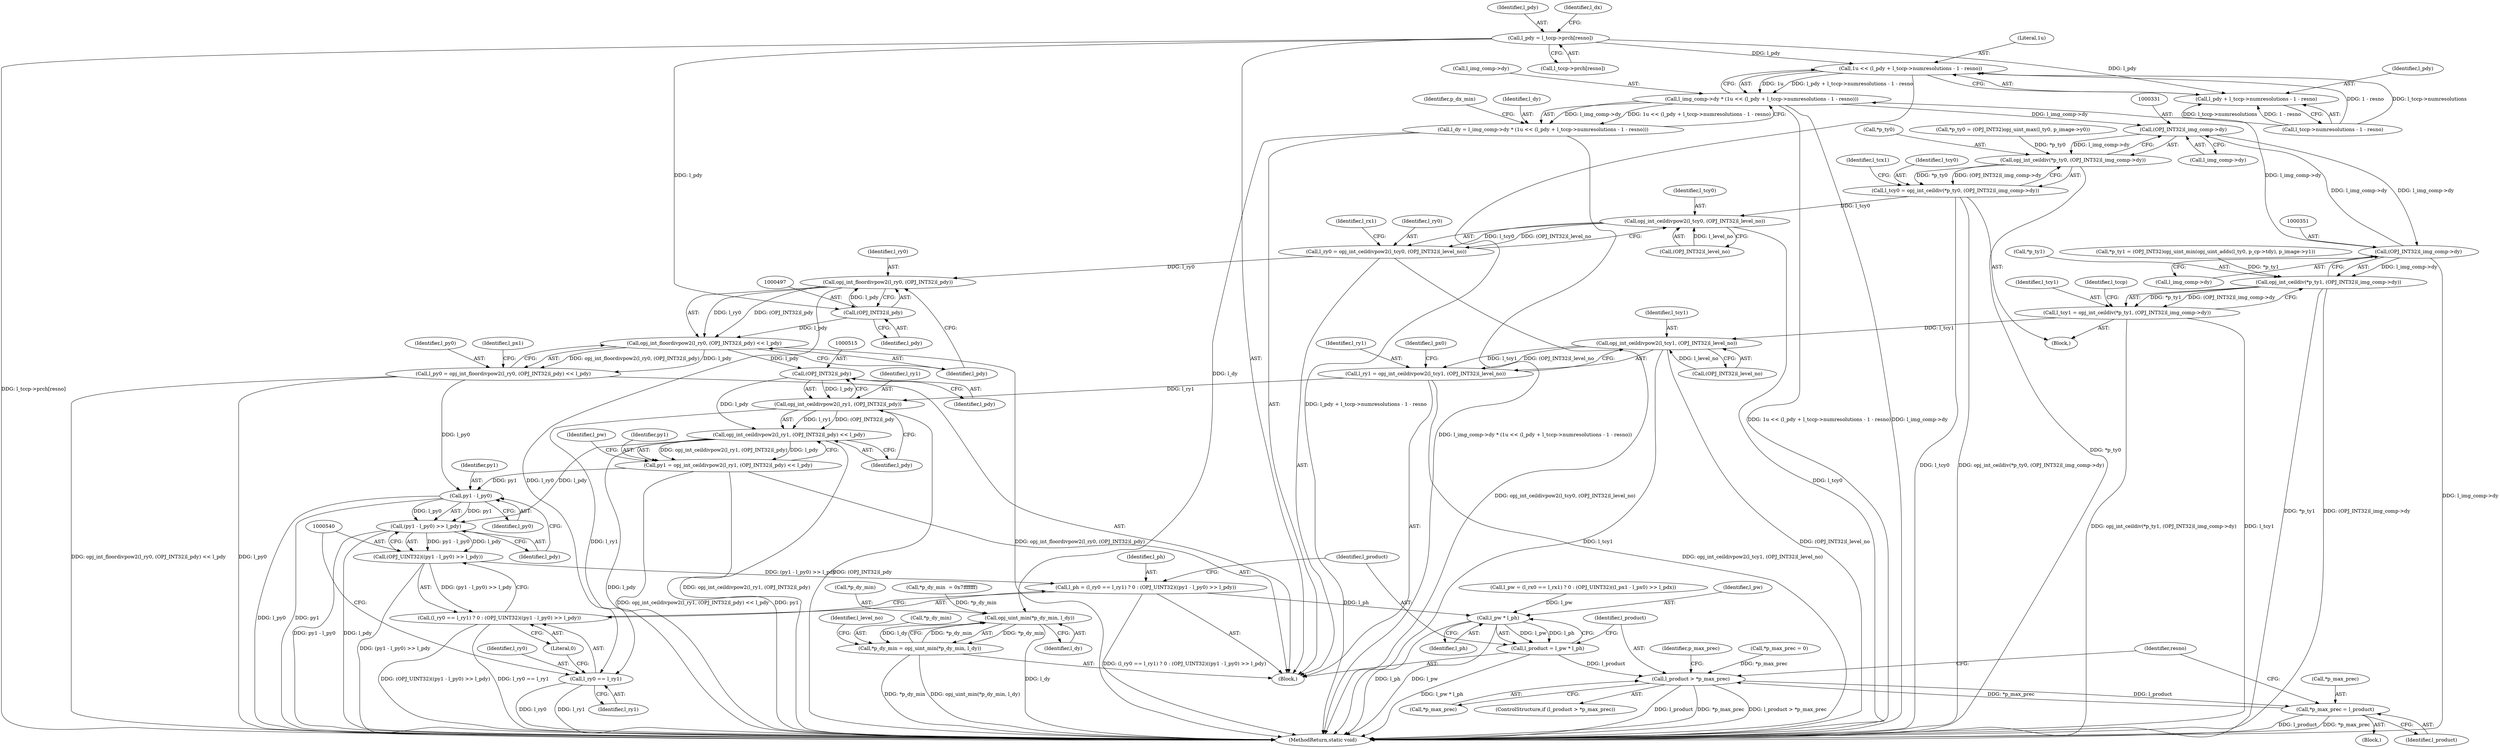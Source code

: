 digraph "0_openjpeg_c58df149900df862806d0e892859b41115875845@array" {
"1000390" [label="(Call,l_pdy = l_tccp->prch[resno])"];
"1000420" [label="(Call,1u << (l_pdy + l_tccp->numresolutions - 1 - resno))"];
"1000416" [label="(Call,l_img_comp->dy * (1u << (l_pdy + l_tccp->numresolutions - 1 - resno)))"];
"1000330" [label="(Call,(OPJ_INT32)l_img_comp->dy)"];
"1000327" [label="(Call,opj_int_ceildiv(*p_ty0, (OPJ_INT32)l_img_comp->dy))"];
"1000325" [label="(Call,l_tcy0 = opj_int_ceildiv(*p_ty0, (OPJ_INT32)l_img_comp->dy))"];
"1000463" [label="(Call,opj_int_ceildivpow2(l_tcy0, (OPJ_INT32)l_level_no))"];
"1000461" [label="(Call,l_ry0 = opj_int_ceildivpow2(l_tcy0, (OPJ_INT32)l_level_no))"];
"1000494" [label="(Call,opj_int_floordivpow2(l_ry0, (OPJ_INT32)l_pdy))"];
"1000493" [label="(Call,opj_int_floordivpow2(l_ry0, (OPJ_INT32)l_pdy) << l_pdy)"];
"1000491" [label="(Call,l_py0 = opj_int_floordivpow2(l_ry0, (OPJ_INT32)l_pdy) << l_pdy)"];
"1000542" [label="(Call,py1 - l_py0)"];
"1000541" [label="(Call,(py1 - l_py0) >> l_pdy)"];
"1000539" [label="(Call,(OPJ_UINT32)((py1 - l_py0) >> l_pdy))"];
"1000532" [label="(Call,l_ph = (l_ry0 == l_ry1) ? 0 : (OPJ_UINT32)((py1 - l_py0) >> l_pdy))"];
"1000548" [label="(Call,l_pw * l_ph)"];
"1000546" [label="(Call,l_product = l_pw * l_ph)"];
"1000552" [label="(Call,l_product > *p_max_prec)"];
"1000557" [label="(Call,*p_max_prec = l_product)"];
"1000534" [label="(Call,(l_ry0 == l_ry1) ? 0 : (OPJ_UINT32)((py1 - l_py0) >> l_pdy))"];
"1000514" [label="(Call,(OPJ_INT32)l_pdy)"];
"1000512" [label="(Call,opj_int_ceildivpow2(l_ry1, (OPJ_INT32)l_pdy))"];
"1000511" [label="(Call,opj_int_ceildivpow2(l_ry1, (OPJ_INT32)l_pdy) << l_pdy)"];
"1000509" [label="(Call,py1 = opj_int_ceildivpow2(l_ry1, (OPJ_INT32)l_pdy) << l_pdy)"];
"1000535" [label="(Call,l_ry0 == l_ry1)"];
"1000350" [label="(Call,(OPJ_INT32)l_img_comp->dy)"];
"1000347" [label="(Call,opj_int_ceildiv(*p_ty1, (OPJ_INT32)l_img_comp->dy))"];
"1000345" [label="(Call,l_tcy1 = opj_int_ceildiv(*p_ty1, (OPJ_INT32)l_img_comp->dy))"];
"1000477" [label="(Call,opj_int_ceildivpow2(l_tcy1, (OPJ_INT32)l_level_no))"];
"1000475" [label="(Call,l_ry1 = opj_int_ceildivpow2(l_tcy1, (OPJ_INT32)l_level_no))"];
"1000414" [label="(Call,l_dy = l_img_comp->dy * (1u << (l_pdy + l_tccp->numresolutions - 1 - resno)))"];
"1000441" [label="(Call,opj_uint_min(*p_dy_min, l_dy))"];
"1000438" [label="(Call,*p_dy_min = opj_uint_min(*p_dy_min, l_dy))"];
"1000422" [label="(Call,l_pdy + l_tccp->numresolutions - 1 - resno)"];
"1000496" [label="(Call,(OPJ_INT32)l_pdy)"];
"1000494" [label="(Call,opj_int_floordivpow2(l_ry0, (OPJ_INT32)l_pdy))"];
"1000519" [label="(Identifier,l_pw)"];
"1000326" [label="(Identifier,l_tcy0)"];
"1000391" [label="(Identifier,l_pdy)"];
"1000477" [label="(Call,opj_int_ceildivpow2(l_tcy1, (OPJ_INT32)l_level_no))"];
"1000509" [label="(Call,py1 = opj_int_ceildivpow2(l_ry1, (OPJ_INT32)l_pdy) << l_pdy)"];
"1000464" [label="(Identifier,l_tcy0)"];
"1000469" [label="(Identifier,l_rx1)"];
"1000547" [label="(Identifier,l_product)"];
"1000533" [label="(Identifier,l_ph)"];
"1000475" [label="(Call,l_ry1 = opj_int_ceildivpow2(l_tcy1, (OPJ_INT32)l_level_no))"];
"1000551" [label="(ControlStructure,if (l_product > *p_max_prec))"];
"1000514" [label="(Call,(OPJ_INT32)l_pdy)"];
"1000495" [label="(Identifier,l_ry0)"];
"1000345" [label="(Call,l_tcy1 = opj_int_ceildiv(*p_ty1, (OPJ_INT32)l_img_comp->dy))"];
"1000492" [label="(Identifier,l_py0)"];
"1000352" [label="(Call,l_img_comp->dy)"];
"1000532" [label="(Call,l_ph = (l_ry0 == l_ry1) ? 0 : (OPJ_UINT32)((py1 - l_py0) >> l_pdy))"];
"1000336" [label="(Identifier,l_tcx1)"];
"1000415" [label="(Identifier,l_dy)"];
"1000330" [label="(Call,(OPJ_INT32)l_img_comp->dy)"];
"1000444" [label="(Identifier,l_dy)"];
"1000491" [label="(Call,l_py0 = opj_int_floordivpow2(l_ry0, (OPJ_INT32)l_pdy) << l_pdy)"];
"1000517" [label="(Identifier,l_pdy)"];
"1000433" [label="(Identifier,p_dx_min)"];
"1000542" [label="(Call,py1 - l_py0)"];
"1000479" [label="(Call,(OPJ_INT32)l_level_no)"];
"1000513" [label="(Identifier,l_ry1)"];
"1000461" [label="(Call,l_ry0 = opj_int_ceildivpow2(l_tcy0, (OPJ_INT32)l_level_no))"];
"1000421" [label="(Literal,1u)"];
"1000478" [label="(Identifier,l_tcy1)"];
"1000498" [label="(Identifier,l_pdy)"];
"1000565" [label="(MethodReturn,static void)"];
"1000255" [label="(Call,*p_ty1 = (OPJ_INT32)opj_uint_min(opj_uint_adds(l_ty0, p_cp->tdy), p_image->y1))"];
"1000422" [label="(Call,l_pdy + l_tccp->numresolutions - 1 - resno)"];
"1000346" [label="(Identifier,l_tcy1)"];
"1000536" [label="(Identifier,l_ry0)"];
"1000541" [label="(Call,(py1 - l_py0) >> l_pdy)"];
"1000483" [label="(Identifier,l_px0)"];
"1000493" [label="(Call,opj_int_floordivpow2(l_ry0, (OPJ_INT32)l_pdy) << l_pdy)"];
"1000546" [label="(Call,l_product = l_pw * l_ph)"];
"1000550" [label="(Identifier,l_ph)"];
"1000499" [label="(Identifier,l_pdy)"];
"1000535" [label="(Call,l_ry0 == l_ry1)"];
"1000438" [label="(Call,*p_dy_min = opj_uint_min(*p_dy_min, l_dy))"];
"1000446" [label="(Identifier,l_level_no)"];
"1000417" [label="(Call,l_img_comp->dy)"];
"1000559" [label="(Identifier,p_max_prec)"];
"1000463" [label="(Call,opj_int_ceildivpow2(l_tcy0, (OPJ_INT32)l_level_no))"];
"1000439" [label="(Call,*p_dy_min)"];
"1000392" [label="(Call,l_tccp->prch[resno])"];
"1000332" [label="(Call,l_img_comp->dy)"];
"1000537" [label="(Identifier,l_ry1)"];
"1000325" [label="(Call,l_tcy0 = opj_int_ceildiv(*p_ty0, (OPJ_INT32)l_img_comp->dy))"];
"1000380" [label="(Block,)"];
"1000511" [label="(Call,opj_int_ceildivpow2(l_ry1, (OPJ_INT32)l_pdy) << l_pdy)"];
"1000328" [label="(Call,*p_ty0)"];
"1000379" [label="(Identifier,resno)"];
"1000516" [label="(Identifier,l_pdy)"];
"1000548" [label="(Call,l_pw * l_ph)"];
"1000510" [label="(Identifier,py1)"];
"1000348" [label="(Call,*p_ty1)"];
"1000442" [label="(Call,*p_dy_min)"];
"1000501" [label="(Identifier,l_px1)"];
"1000296" [label="(Block,)"];
"1000462" [label="(Identifier,l_ry0)"];
"1000423" [label="(Identifier,l_pdy)"];
"1000549" [label="(Identifier,l_pw)"];
"1000420" [label="(Call,1u << (l_pdy + l_tccp->numresolutions - 1 - resno))"];
"1000327" [label="(Call,opj_int_ceildiv(*p_ty0, (OPJ_INT32)l_img_comp->dy))"];
"1000556" [label="(Block,)"];
"1000496" [label="(Call,(OPJ_INT32)l_pdy)"];
"1000558" [label="(Call,*p_max_prec)"];
"1000476" [label="(Identifier,l_ry1)"];
"1000539" [label="(Call,(OPJ_UINT32)((py1 - l_py0) >> l_pdy))"];
"1000465" [label="(Call,(OPJ_INT32)l_level_no)"];
"1000347" [label="(Call,opj_int_ceildiv(*p_ty1, (OPJ_INT32)l_img_comp->dy))"];
"1000557" [label="(Call,*p_max_prec = l_product)"];
"1000545" [label="(Identifier,l_pdy)"];
"1000554" [label="(Call,*p_max_prec)"];
"1000560" [label="(Identifier,l_product)"];
"1000512" [label="(Call,opj_int_ceildivpow2(l_ry1, (OPJ_INT32)l_pdy))"];
"1000534" [label="(Call,(l_ry0 == l_ry1) ? 0 : (OPJ_UINT32)((py1 - l_py0) >> l_pdy))"];
"1000424" [label="(Call,l_tccp->numresolutions - 1 - resno)"];
"1000553" [label="(Identifier,l_product)"];
"1000398" [label="(Identifier,l_dx)"];
"1000552" [label="(Call,l_product > *p_max_prec)"];
"1000441" [label="(Call,opj_uint_min(*p_dy_min, l_dy))"];
"1000281" [label="(Call,*p_dy_min  = 0x7fffffff)"];
"1000390" [label="(Call,l_pdy = l_tccp->prch[resno])"];
"1000269" [label="(Call,*p_max_prec = 0)"];
"1000350" [label="(Call,(OPJ_INT32)l_img_comp->dy)"];
"1000544" [label="(Identifier,l_py0)"];
"1000358" [label="(Identifier,l_tccp)"];
"1000538" [label="(Literal,0)"];
"1000414" [label="(Call,l_dy = l_img_comp->dy * (1u << (l_pdy + l_tccp->numresolutions - 1 - resno)))"];
"1000543" [label="(Identifier,py1)"];
"1000245" [label="(Call,*p_ty0 = (OPJ_INT32)opj_uint_max(l_ty0, p_image->y0))"];
"1000518" [label="(Call,l_pw = (l_rx0 == l_rx1) ? 0 : (OPJ_UINT32)((l_px1 - l_px0) >> l_pdx))"];
"1000416" [label="(Call,l_img_comp->dy * (1u << (l_pdy + l_tccp->numresolutions - 1 - resno)))"];
"1000390" -> "1000380"  [label="AST: "];
"1000390" -> "1000392"  [label="CFG: "];
"1000391" -> "1000390"  [label="AST: "];
"1000392" -> "1000390"  [label="AST: "];
"1000398" -> "1000390"  [label="CFG: "];
"1000390" -> "1000565"  [label="DDG: l_tccp->prch[resno]"];
"1000390" -> "1000420"  [label="DDG: l_pdy"];
"1000390" -> "1000422"  [label="DDG: l_pdy"];
"1000390" -> "1000496"  [label="DDG: l_pdy"];
"1000420" -> "1000416"  [label="AST: "];
"1000420" -> "1000422"  [label="CFG: "];
"1000421" -> "1000420"  [label="AST: "];
"1000422" -> "1000420"  [label="AST: "];
"1000416" -> "1000420"  [label="CFG: "];
"1000420" -> "1000565"  [label="DDG: l_pdy + l_tccp->numresolutions - 1 - resno"];
"1000420" -> "1000416"  [label="DDG: 1u"];
"1000420" -> "1000416"  [label="DDG: l_pdy + l_tccp->numresolutions - 1 - resno"];
"1000424" -> "1000420"  [label="DDG: l_tccp->numresolutions"];
"1000424" -> "1000420"  [label="DDG: 1 - resno"];
"1000416" -> "1000414"  [label="AST: "];
"1000417" -> "1000416"  [label="AST: "];
"1000414" -> "1000416"  [label="CFG: "];
"1000416" -> "1000565"  [label="DDG: 1u << (l_pdy + l_tccp->numresolutions - 1 - resno)"];
"1000416" -> "1000565"  [label="DDG: l_img_comp->dy"];
"1000416" -> "1000330"  [label="DDG: l_img_comp->dy"];
"1000416" -> "1000414"  [label="DDG: l_img_comp->dy"];
"1000416" -> "1000414"  [label="DDG: 1u << (l_pdy + l_tccp->numresolutions - 1 - resno)"];
"1000350" -> "1000416"  [label="DDG: l_img_comp->dy"];
"1000330" -> "1000327"  [label="AST: "];
"1000330" -> "1000332"  [label="CFG: "];
"1000331" -> "1000330"  [label="AST: "];
"1000332" -> "1000330"  [label="AST: "];
"1000327" -> "1000330"  [label="CFG: "];
"1000330" -> "1000327"  [label="DDG: l_img_comp->dy"];
"1000350" -> "1000330"  [label="DDG: l_img_comp->dy"];
"1000330" -> "1000350"  [label="DDG: l_img_comp->dy"];
"1000327" -> "1000325"  [label="AST: "];
"1000328" -> "1000327"  [label="AST: "];
"1000325" -> "1000327"  [label="CFG: "];
"1000327" -> "1000565"  [label="DDG: *p_ty0"];
"1000327" -> "1000325"  [label="DDG: *p_ty0"];
"1000327" -> "1000325"  [label="DDG: (OPJ_INT32)l_img_comp->dy"];
"1000245" -> "1000327"  [label="DDG: *p_ty0"];
"1000325" -> "1000296"  [label="AST: "];
"1000326" -> "1000325"  [label="AST: "];
"1000336" -> "1000325"  [label="CFG: "];
"1000325" -> "1000565"  [label="DDG: l_tcy0"];
"1000325" -> "1000565"  [label="DDG: opj_int_ceildiv(*p_ty0, (OPJ_INT32)l_img_comp->dy)"];
"1000325" -> "1000463"  [label="DDG: l_tcy0"];
"1000463" -> "1000461"  [label="AST: "];
"1000463" -> "1000465"  [label="CFG: "];
"1000464" -> "1000463"  [label="AST: "];
"1000465" -> "1000463"  [label="AST: "];
"1000461" -> "1000463"  [label="CFG: "];
"1000463" -> "1000565"  [label="DDG: l_tcy0"];
"1000463" -> "1000461"  [label="DDG: l_tcy0"];
"1000463" -> "1000461"  [label="DDG: (OPJ_INT32)l_level_no"];
"1000465" -> "1000463"  [label="DDG: l_level_no"];
"1000461" -> "1000380"  [label="AST: "];
"1000462" -> "1000461"  [label="AST: "];
"1000469" -> "1000461"  [label="CFG: "];
"1000461" -> "1000565"  [label="DDG: opj_int_ceildivpow2(l_tcy0, (OPJ_INT32)l_level_no)"];
"1000461" -> "1000494"  [label="DDG: l_ry0"];
"1000494" -> "1000493"  [label="AST: "];
"1000494" -> "1000496"  [label="CFG: "];
"1000495" -> "1000494"  [label="AST: "];
"1000496" -> "1000494"  [label="AST: "];
"1000499" -> "1000494"  [label="CFG: "];
"1000494" -> "1000493"  [label="DDG: l_ry0"];
"1000494" -> "1000493"  [label="DDG: (OPJ_INT32)l_pdy"];
"1000496" -> "1000494"  [label="DDG: l_pdy"];
"1000494" -> "1000535"  [label="DDG: l_ry0"];
"1000493" -> "1000491"  [label="AST: "];
"1000493" -> "1000499"  [label="CFG: "];
"1000499" -> "1000493"  [label="AST: "];
"1000491" -> "1000493"  [label="CFG: "];
"1000493" -> "1000565"  [label="DDG: opj_int_floordivpow2(l_ry0, (OPJ_INT32)l_pdy)"];
"1000493" -> "1000491"  [label="DDG: opj_int_floordivpow2(l_ry0, (OPJ_INT32)l_pdy)"];
"1000493" -> "1000491"  [label="DDG: l_pdy"];
"1000496" -> "1000493"  [label="DDG: l_pdy"];
"1000493" -> "1000514"  [label="DDG: l_pdy"];
"1000491" -> "1000380"  [label="AST: "];
"1000492" -> "1000491"  [label="AST: "];
"1000501" -> "1000491"  [label="CFG: "];
"1000491" -> "1000565"  [label="DDG: opj_int_floordivpow2(l_ry0, (OPJ_INT32)l_pdy) << l_pdy"];
"1000491" -> "1000565"  [label="DDG: l_py0"];
"1000491" -> "1000542"  [label="DDG: l_py0"];
"1000542" -> "1000541"  [label="AST: "];
"1000542" -> "1000544"  [label="CFG: "];
"1000543" -> "1000542"  [label="AST: "];
"1000544" -> "1000542"  [label="AST: "];
"1000545" -> "1000542"  [label="CFG: "];
"1000542" -> "1000565"  [label="DDG: py1"];
"1000542" -> "1000565"  [label="DDG: l_py0"];
"1000542" -> "1000541"  [label="DDG: py1"];
"1000542" -> "1000541"  [label="DDG: l_py0"];
"1000509" -> "1000542"  [label="DDG: py1"];
"1000541" -> "1000539"  [label="AST: "];
"1000541" -> "1000545"  [label="CFG: "];
"1000545" -> "1000541"  [label="AST: "];
"1000539" -> "1000541"  [label="CFG: "];
"1000541" -> "1000565"  [label="DDG: py1 - l_py0"];
"1000541" -> "1000565"  [label="DDG: l_pdy"];
"1000541" -> "1000539"  [label="DDG: py1 - l_py0"];
"1000541" -> "1000539"  [label="DDG: l_pdy"];
"1000511" -> "1000541"  [label="DDG: l_pdy"];
"1000539" -> "1000534"  [label="AST: "];
"1000540" -> "1000539"  [label="AST: "];
"1000534" -> "1000539"  [label="CFG: "];
"1000539" -> "1000565"  [label="DDG: (py1 - l_py0) >> l_pdy"];
"1000539" -> "1000532"  [label="DDG: (py1 - l_py0) >> l_pdy"];
"1000539" -> "1000534"  [label="DDG: (py1 - l_py0) >> l_pdy"];
"1000532" -> "1000380"  [label="AST: "];
"1000532" -> "1000534"  [label="CFG: "];
"1000533" -> "1000532"  [label="AST: "];
"1000534" -> "1000532"  [label="AST: "];
"1000547" -> "1000532"  [label="CFG: "];
"1000532" -> "1000565"  [label="DDG: (l_ry0 == l_ry1) ? 0 : (OPJ_UINT32)((py1 - l_py0) >> l_pdy)"];
"1000532" -> "1000548"  [label="DDG: l_ph"];
"1000548" -> "1000546"  [label="AST: "];
"1000548" -> "1000550"  [label="CFG: "];
"1000549" -> "1000548"  [label="AST: "];
"1000550" -> "1000548"  [label="AST: "];
"1000546" -> "1000548"  [label="CFG: "];
"1000548" -> "1000565"  [label="DDG: l_ph"];
"1000548" -> "1000565"  [label="DDG: l_pw"];
"1000548" -> "1000546"  [label="DDG: l_pw"];
"1000548" -> "1000546"  [label="DDG: l_ph"];
"1000518" -> "1000548"  [label="DDG: l_pw"];
"1000546" -> "1000380"  [label="AST: "];
"1000547" -> "1000546"  [label="AST: "];
"1000553" -> "1000546"  [label="CFG: "];
"1000546" -> "1000565"  [label="DDG: l_pw * l_ph"];
"1000546" -> "1000552"  [label="DDG: l_product"];
"1000552" -> "1000551"  [label="AST: "];
"1000552" -> "1000554"  [label="CFG: "];
"1000553" -> "1000552"  [label="AST: "];
"1000554" -> "1000552"  [label="AST: "];
"1000559" -> "1000552"  [label="CFG: "];
"1000379" -> "1000552"  [label="CFG: "];
"1000552" -> "1000565"  [label="DDG: l_product"];
"1000552" -> "1000565"  [label="DDG: *p_max_prec"];
"1000552" -> "1000565"  [label="DDG: l_product > *p_max_prec"];
"1000557" -> "1000552"  [label="DDG: *p_max_prec"];
"1000269" -> "1000552"  [label="DDG: *p_max_prec"];
"1000552" -> "1000557"  [label="DDG: l_product"];
"1000557" -> "1000556"  [label="AST: "];
"1000557" -> "1000560"  [label="CFG: "];
"1000558" -> "1000557"  [label="AST: "];
"1000560" -> "1000557"  [label="AST: "];
"1000379" -> "1000557"  [label="CFG: "];
"1000557" -> "1000565"  [label="DDG: l_product"];
"1000557" -> "1000565"  [label="DDG: *p_max_prec"];
"1000534" -> "1000538"  [label="CFG: "];
"1000535" -> "1000534"  [label="AST: "];
"1000538" -> "1000534"  [label="AST: "];
"1000534" -> "1000565"  [label="DDG: (OPJ_UINT32)((py1 - l_py0) >> l_pdy)"];
"1000534" -> "1000565"  [label="DDG: l_ry0 == l_ry1"];
"1000514" -> "1000512"  [label="AST: "];
"1000514" -> "1000516"  [label="CFG: "];
"1000515" -> "1000514"  [label="AST: "];
"1000516" -> "1000514"  [label="AST: "];
"1000512" -> "1000514"  [label="CFG: "];
"1000514" -> "1000512"  [label="DDG: l_pdy"];
"1000514" -> "1000511"  [label="DDG: l_pdy"];
"1000512" -> "1000511"  [label="AST: "];
"1000513" -> "1000512"  [label="AST: "];
"1000517" -> "1000512"  [label="CFG: "];
"1000512" -> "1000565"  [label="DDG: (OPJ_INT32)l_pdy"];
"1000512" -> "1000511"  [label="DDG: l_ry1"];
"1000512" -> "1000511"  [label="DDG: (OPJ_INT32)l_pdy"];
"1000475" -> "1000512"  [label="DDG: l_ry1"];
"1000512" -> "1000535"  [label="DDG: l_ry1"];
"1000511" -> "1000509"  [label="AST: "];
"1000511" -> "1000517"  [label="CFG: "];
"1000517" -> "1000511"  [label="AST: "];
"1000509" -> "1000511"  [label="CFG: "];
"1000511" -> "1000565"  [label="DDG: opj_int_ceildivpow2(l_ry1, (OPJ_INT32)l_pdy)"];
"1000511" -> "1000565"  [label="DDG: l_pdy"];
"1000511" -> "1000509"  [label="DDG: opj_int_ceildivpow2(l_ry1, (OPJ_INT32)l_pdy)"];
"1000511" -> "1000509"  [label="DDG: l_pdy"];
"1000509" -> "1000380"  [label="AST: "];
"1000510" -> "1000509"  [label="AST: "];
"1000519" -> "1000509"  [label="CFG: "];
"1000509" -> "1000565"  [label="DDG: opj_int_ceildivpow2(l_ry1, (OPJ_INT32)l_pdy) << l_pdy"];
"1000509" -> "1000565"  [label="DDG: py1"];
"1000535" -> "1000537"  [label="CFG: "];
"1000536" -> "1000535"  [label="AST: "];
"1000537" -> "1000535"  [label="AST: "];
"1000538" -> "1000535"  [label="CFG: "];
"1000540" -> "1000535"  [label="CFG: "];
"1000535" -> "1000565"  [label="DDG: l_ry0"];
"1000535" -> "1000565"  [label="DDG: l_ry1"];
"1000350" -> "1000347"  [label="AST: "];
"1000350" -> "1000352"  [label="CFG: "];
"1000351" -> "1000350"  [label="AST: "];
"1000352" -> "1000350"  [label="AST: "];
"1000347" -> "1000350"  [label="CFG: "];
"1000350" -> "1000565"  [label="DDG: l_img_comp->dy"];
"1000350" -> "1000347"  [label="DDG: l_img_comp->dy"];
"1000347" -> "1000345"  [label="AST: "];
"1000348" -> "1000347"  [label="AST: "];
"1000345" -> "1000347"  [label="CFG: "];
"1000347" -> "1000565"  [label="DDG: *p_ty1"];
"1000347" -> "1000565"  [label="DDG: (OPJ_INT32)l_img_comp->dy"];
"1000347" -> "1000345"  [label="DDG: *p_ty1"];
"1000347" -> "1000345"  [label="DDG: (OPJ_INT32)l_img_comp->dy"];
"1000255" -> "1000347"  [label="DDG: *p_ty1"];
"1000345" -> "1000296"  [label="AST: "];
"1000346" -> "1000345"  [label="AST: "];
"1000358" -> "1000345"  [label="CFG: "];
"1000345" -> "1000565"  [label="DDG: opj_int_ceildiv(*p_ty1, (OPJ_INT32)l_img_comp->dy)"];
"1000345" -> "1000565"  [label="DDG: l_tcy1"];
"1000345" -> "1000477"  [label="DDG: l_tcy1"];
"1000477" -> "1000475"  [label="AST: "];
"1000477" -> "1000479"  [label="CFG: "];
"1000478" -> "1000477"  [label="AST: "];
"1000479" -> "1000477"  [label="AST: "];
"1000475" -> "1000477"  [label="CFG: "];
"1000477" -> "1000565"  [label="DDG: (OPJ_INT32)l_level_no"];
"1000477" -> "1000565"  [label="DDG: l_tcy1"];
"1000477" -> "1000475"  [label="DDG: l_tcy1"];
"1000477" -> "1000475"  [label="DDG: (OPJ_INT32)l_level_no"];
"1000479" -> "1000477"  [label="DDG: l_level_no"];
"1000475" -> "1000380"  [label="AST: "];
"1000476" -> "1000475"  [label="AST: "];
"1000483" -> "1000475"  [label="CFG: "];
"1000475" -> "1000565"  [label="DDG: opj_int_ceildivpow2(l_tcy1, (OPJ_INT32)l_level_no)"];
"1000414" -> "1000380"  [label="AST: "];
"1000415" -> "1000414"  [label="AST: "];
"1000433" -> "1000414"  [label="CFG: "];
"1000414" -> "1000565"  [label="DDG: l_img_comp->dy * (1u << (l_pdy + l_tccp->numresolutions - 1 - resno))"];
"1000414" -> "1000441"  [label="DDG: l_dy"];
"1000441" -> "1000438"  [label="AST: "];
"1000441" -> "1000444"  [label="CFG: "];
"1000442" -> "1000441"  [label="AST: "];
"1000444" -> "1000441"  [label="AST: "];
"1000438" -> "1000441"  [label="CFG: "];
"1000441" -> "1000565"  [label="DDG: l_dy"];
"1000441" -> "1000438"  [label="DDG: *p_dy_min"];
"1000441" -> "1000438"  [label="DDG: l_dy"];
"1000281" -> "1000441"  [label="DDG: *p_dy_min"];
"1000438" -> "1000441"  [label="DDG: *p_dy_min"];
"1000438" -> "1000380"  [label="AST: "];
"1000439" -> "1000438"  [label="AST: "];
"1000446" -> "1000438"  [label="CFG: "];
"1000438" -> "1000565"  [label="DDG: opj_uint_min(*p_dy_min, l_dy)"];
"1000438" -> "1000565"  [label="DDG: *p_dy_min"];
"1000422" -> "1000424"  [label="CFG: "];
"1000423" -> "1000422"  [label="AST: "];
"1000424" -> "1000422"  [label="AST: "];
"1000424" -> "1000422"  [label="DDG: l_tccp->numresolutions"];
"1000424" -> "1000422"  [label="DDG: 1 - resno"];
"1000496" -> "1000498"  [label="CFG: "];
"1000497" -> "1000496"  [label="AST: "];
"1000498" -> "1000496"  [label="AST: "];
}
